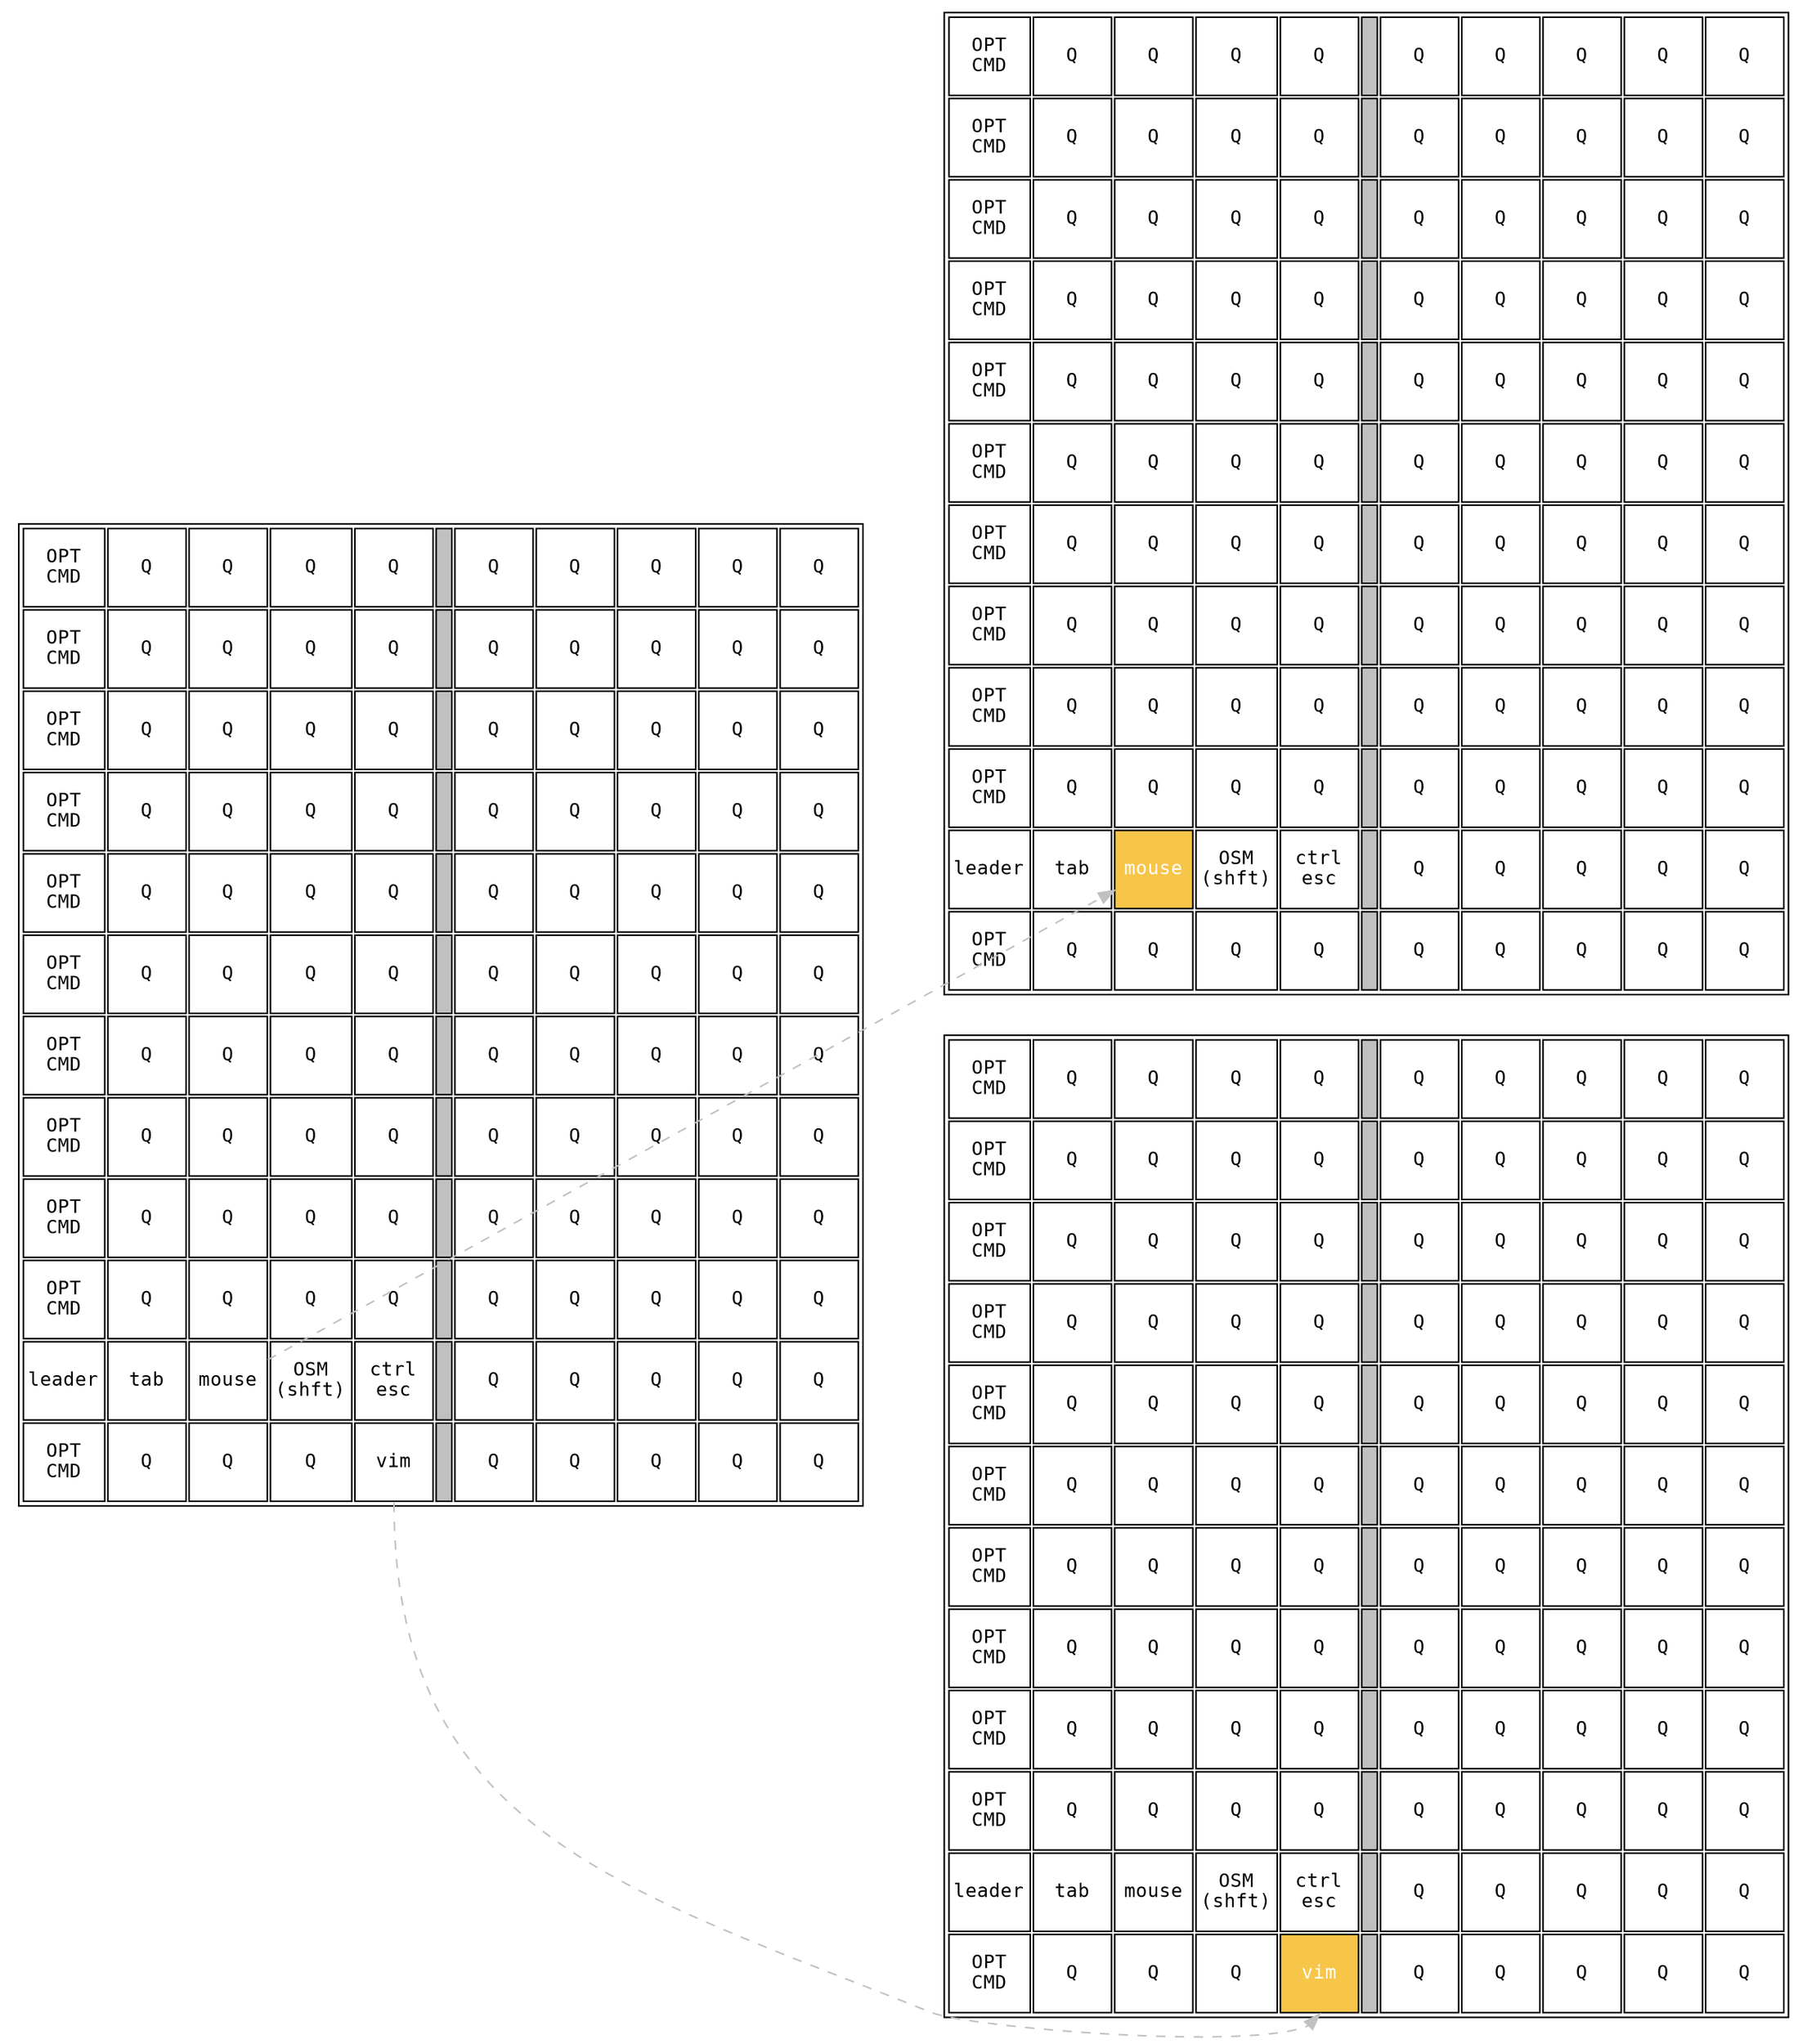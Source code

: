 digraph G {
  rankdir=LR
  node [shape=plaintext]

/* BASE LAYER */
  base [
     label=<
<table>
/* Row 12 */
  <tr>
    <td width="50" height="50"><font face="courier" point-size="12">OPT<BR/>CMD</font></td>
    <td width="50" height="50"><font face="courier" point-size="12">Q</font></td>
    <td width="50" height="50"><font face="courier" point-size="12">Q</font></td>
    <td width="50" height="50"><font face="courier" point-size="12">Q</font></td>
    <td width="50" height="50"><font face="courier" point-size="12">Q</font></td>
    <td bgcolor="grey" width="10" height="50"></td>
    <td width="50" height="50"><font face="courier" point-size="12">Q</font></td>
    <td width="50" height="50"><font face="courier" point-size="12">Q</font></td>
    <td width="50" height="50"><font face="courier" point-size="12">Q</font></td>
    <td width="50" height="50"><font face="courier" point-size="12">Q</font></td>
    <td width="50" height="50"><font face="courier" point-size="12">Q</font></td>
  </tr>
/* Row 11 */
  <tr>
    <td width="50" height="50"><font face="courier" point-size="12">OPT<BR/>CMD</font></td>
    <td width="50" height="50"><font face="courier" point-size="12">Q</font></td>
    <td width="50" height="50"><font face="courier" point-size="12">Q</font></td>
    <td width="50" height="50"><font face="courier" point-size="12">Q</font></td>
    <td width="50" height="50"><font face="courier" point-size="12">Q</font></td>
    <td bgcolor="grey" width="10" height="50"></td>
    <td width="50" height="50"><font face="courier" point-size="12">Q</font></td>
    <td width="50" height="50"><font face="courier" point-size="12">Q</font></td>
    <td width="50" height="50"><font face="courier" point-size="12">Q</font></td>
    <td width="50" height="50"><font face="courier" point-size="12">Q</font></td>
    <td width="50" height="50"><font face="courier" point-size="12">Q</font></td>
  </tr>
/* Row 10 */
  <tr>
    <td width="50" height="50"><font face="courier" point-size="12">OPT<BR/>CMD</font></td>
    <td width="50" height="50"><font face="courier" point-size="12">Q</font></td>
    <td width="50" height="50"><font face="courier" point-size="12">Q</font></td>
    <td width="50" height="50"><font face="courier" point-size="12">Q</font></td>
    <td width="50" height="50"><font face="courier" point-size="12">Q</font></td>
    <td bgcolor="grey" width="10" height="50"></td>
    <td width="50" height="50"><font face="courier" point-size="12">Q</font></td>
    <td width="50" height="50"><font face="courier" point-size="12">Q</font></td>
    <td width="50" height="50"><font face="courier" point-size="12">Q</font></td>
    <td width="50" height="50"><font face="courier" point-size="12">Q</font></td>
    <td width="50" height="50"><font face="courier" point-size="12">Q</font></td>
  </tr>
/* Row 9 */
  <tr>
    <td width="50" height="50"><font face="courier" point-size="12">OPT<BR/>CMD</font></td>
    <td width="50" height="50"><font face="courier" point-size="12">Q</font></td>
    <td width="50" height="50"><font face="courier" point-size="12">Q</font></td>
    <td width="50" height="50"><font face="courier" point-size="12">Q</font></td>
    <td width="50" height="50"><font face="courier" point-size="12">Q</font></td>
    <td bgcolor="grey" width="10" height="50"></td>
    <td width="50" height="50"><font face="courier" point-size="12">Q</font></td>
    <td width="50" height="50"><font face="courier" point-size="12">Q</font></td>
    <td width="50" height="50"><font face="courier" point-size="12">Q</font></td>
    <td width="50" height="50"><font face="courier" point-size="12">Q</font></td>
    <td width="50" height="50"><font face="courier" point-size="12">Q</font></td>
  </tr>
/* Row 8 */
  <tr>
    <td width="50" height="50"><font face="courier" point-size="12">OPT<BR/>CMD</font></td>
    <td width="50" height="50"><font face="courier" point-size="12">Q</font></td>
    <td width="50" height="50"><font face="courier" point-size="12">Q</font></td>
    <td width="50" height="50"><font face="courier" point-size="12">Q</font></td>
    <td width="50" height="50"><font face="courier" point-size="12">Q</font></td>
    <td bgcolor="grey" width="10" height="50"></td>
    <td width="50" height="50"><font face="courier" point-size="12">Q</font></td>
    <td width="50" height="50"><font face="courier" point-size="12">Q</font></td>
    <td width="50" height="50"><font face="courier" point-size="12">Q</font></td>
    <td width="50" height="50"><font face="courier" point-size="12">Q</font></td>
    <td width="50" height="50"><font face="courier" point-size="12">Q</font></td>
  </tr>
/* Row 7 */
  <tr>
    <td width="50" height="50"><font face="courier" point-size="12">OPT<BR/>CMD</font></td>
    <td width="50" height="50"><font face="courier" point-size="12">Q</font></td>
    <td width="50" height="50"><font face="courier" point-size="12">Q</font></td>
    <td width="50" height="50"><font face="courier" point-size="12">Q</font></td>
    <td width="50" height="50"><font face="courier" point-size="12">Q</font></td>
    <td bgcolor="grey" width="10" height="50"></td>
    <td width="50" height="50"><font face="courier" point-size="12">Q</font></td>
    <td width="50" height="50"><font face="courier" point-size="12">Q</font></td>
    <td width="50" height="50"><font face="courier" point-size="12">Q</font></td>
    <td width="50" height="50"><font face="courier" point-size="12">Q</font></td>
    <td width="50" height="50"><font face="courier" point-size="12">Q</font></td>
  </tr>
/* Row 6 */
  <tr>
    <td width="50" height="50"><font face="courier" point-size="12">OPT<BR/>CMD</font></td>
    <td width="50" height="50"><font face="courier" point-size="12">Q</font></td>
    <td width="50" height="50"><font face="courier" point-size="12">Q</font></td>
    <td width="50" height="50"><font face="courier" point-size="12">Q</font></td>
    <td width="50" height="50"><font face="courier" point-size="12">Q</font></td>
    <td bgcolor="grey" width="10" height="50"></td>
    <td width="50" height="50"><font face="courier" point-size="12">Q</font></td>
    <td width="50" height="50"><font face="courier" point-size="12">Q</font></td>
    <td width="50" height="50"><font face="courier" point-size="12">Q</font></td>
    <td width="50" height="50"><font face="courier" point-size="12">Q</font></td>
    <td width="50" height="50"><font face="courier" point-size="12">Q</font></td>
  </tr>
/* Row 5 */
  <tr>
    <td width="50" height="50"><font face="courier" point-size="12">OPT<BR/>CMD</font></td>
    <td width="50" height="50"><font face="courier" point-size="12">Q</font></td>
    <td width="50" height="50"><font face="courier" point-size="12">Q</font></td>
    <td width="50" height="50"><font face="courier" point-size="12">Q</font></td>
    <td width="50" height="50"><font face="courier" point-size="12">Q</font></td>
    <td bgcolor="grey" width="10" height="50"></td>
    <td width="50" height="50"><font face="courier" point-size="12">Q</font></td>
    <td width="50" height="50"><font face="courier" point-size="12">Q</font></td>
    <td width="50" height="50"><font face="courier" point-size="12">Q</font></td>
    <td width="50" height="50"><font face="courier" point-size="12">Q</font></td>
    <td width="50" height="50"><font face="courier" point-size="12">Q</font></td>
  </tr>
/* Row 4 "Home Row" */
  <tr>
    <td width="50" height="50"><font face="courier" point-size="12">OPT<BR/>CMD</font></td>
    <td width="50" height="50"><font face="courier" point-size="12">Q</font></td>
    <td width="50" height="50"><font face="courier" point-size="12">Q</font></td>
    <td width="50" height="50"><font face="courier" point-size="12">Q</font></td>
    <td width="50" height="50"><font face="courier" point-size="12">Q</font></td>
    <td bgcolor="grey" width="10" height="50"></td>
    <td width="50" height="50"><font face="courier" point-size="12">Q</font></td>
    <td width="50" height="50"><font face="courier" point-size="12">Q</font></td>
    <td width="50" height="50"><font face="courier" point-size="12">Q</font></td>
    <td width="50" height="50"><font face="courier" point-size="12">Q</font></td>
    <td width="50" height="50"><font face="courier" point-size="12">Q</font></td>
  </tr>
/* Row 3 */
  <tr>
    <td width="50" height="50"><font face="courier" point-size="12">OPT<BR/>CMD</font></td>
    <td width="50" height="50"><font face="courier" point-size="12">Q</font></td>
    <td width="50" height="50"><font face="courier" point-size="12">Q</font></td>
    <td width="50" height="50"><font face="courier" point-size="12">Q</font></td>
    <td width="50" height="50"><font face="courier" point-size="12">Q</font></td>
    <td bgcolor="grey" width="10" height="50"></td>
    <td width="50" height="50"><font face="courier" point-size="12">Q</font></td>
    <td width="50" height="50"><font face="courier" point-size="12">Q</font></td>
    <td width="50" height="50"><font face="courier" point-size="12">Q</font></td>
    <td width="50" height="50"><font face="courier" point-size="12">Q</font></td>
    <td width="50" height="50"><font face="courier" point-size="12">Q</font></td>
  </tr>
/* Row 2 "Upper Thumb Row" */
  <tr>
    <td width="50" height="50"><font face="courier" point-size="12">leader</font></td>
    <td width="50" height="50"><font face="courier" point-size="12">tab</font></td>
    <td port="mouseKey" width="50" height="50"><font face="courier" point-size="12">mouse</font></td>
    <td width="50" height="50"><font face="courier" point-size="12">OSM<br/>(shft)</font></td>
    <td width="50" height="50"><font face="courier" point-size="12">ctrl<br/>esc</font></td>
    <td bgcolor="grey" width="10" height="50"></td>
    <td width="50" height="50"><font face="courier" point-size="12">Q</font></td>
    <td width="50" height="50"><font face="courier" point-size="12">Q</font></td>
    <td width="50" height="50"><font face="courier" point-size="12">Q</font></td>
    <td width="50" height="50"><font face="courier" point-size="12">Q</font></td>
    <td width="50" height="50"><font face="courier" point-size="12">Q</font></td>
  </tr>
/* Row 1 "Lower Thumb Row" */
  <tr>
    <td width="50" height="50"><font face="courier" point-size="12">OPT<BR/>CMD</font></td>
    <td width="50" height="50"><font face="courier" point-size="12">Q</font></td>
    <td width="50" height="50"><font face="courier" point-size="12">Q</font></td>
    <td width="50" height="50"><font face="courier" point-size="12">Q</font></td>
    <td port="vimKey" width="50" height="50"><font face="courier" point-size="12">vim</font></td>
    <td bgcolor="grey" width="10" height="50"></td>
    <td width="50" height="50"><font face="courier" point-size="12">Q</font></td>
    <td width="50" height="50"><font face="courier" point-size="12">Q</font></td>
    <td width="50" height="50"><font face="courier" point-size="12">Q</font></td>
    <td width="50" height="50"><font face="courier" point-size="12">Q</font></td>
    <td width="50" height="50"><font face="courier" point-size="12">Q</font></td>
  </tr>
</table>>
  ]

/* MOUSE LAYER */
  mouse [
     label=<
<table>
/* Row 12 */
  <tr>
    <td width="50" height="50"><font face="courier" point-size="12">OPT<BR/>CMD</font></td>
    <td width="50" height="50"><font face="courier" point-size="12">Q</font></td>
    <td width="50" height="50"><font face="courier" point-size="12">Q</font></td>
    <td width="50" height="50"><font face="courier" point-size="12">Q</font></td>
    <td width="50" height="50"><font face="courier" point-size="12">Q</font></td>
    <td bgcolor="grey" width="10" height="50"></td>
    <td width="50" height="50"><font face="courier" point-size="12">Q</font></td>
    <td width="50" height="50"><font face="courier" point-size="12">Q</font></td>
    <td width="50" height="50"><font face="courier" point-size="12">Q</font></td>
    <td width="50" height="50"><font face="courier" point-size="12">Q</font></td>
    <td width="50" height="50"><font face="courier" point-size="12">Q</font></td>
  </tr>
/* Row 11 */
  <tr>
    <td width="50" height="50"><font face="courier" point-size="12">OPT<BR/>CMD</font></td>
    <td width="50" height="50"><font face="courier" point-size="12">Q</font></td>
    <td width="50" height="50"><font face="courier" point-size="12">Q</font></td>
    <td width="50" height="50"><font face="courier" point-size="12">Q</font></td>
    <td width="50" height="50"><font face="courier" point-size="12">Q</font></td>
    <td bgcolor="grey" width="10" height="50"></td>
    <td width="50" height="50"><font face="courier" point-size="12">Q</font></td>
    <td width="50" height="50"><font face="courier" point-size="12">Q</font></td>
    <td width="50" height="50"><font face="courier" point-size="12">Q</font></td>
    <td width="50" height="50"><font face="courier" point-size="12">Q</font></td>
    <td width="50" height="50"><font face="courier" point-size="12">Q</font></td>
  </tr>
/* Row 10 */
  <tr>
    <td width="50" height="50"><font face="courier" point-size="12">OPT<BR/>CMD</font></td>
    <td width="50" height="50"><font face="courier" point-size="12">Q</font></td>
    <td width="50" height="50"><font face="courier" point-size="12">Q</font></td>
    <td width="50" height="50"><font face="courier" point-size="12">Q</font></td>
    <td width="50" height="50"><font face="courier" point-size="12">Q</font></td>
    <td bgcolor="grey" width="10" height="50"></td>
    <td width="50" height="50"><font face="courier" point-size="12">Q</font></td>
    <td width="50" height="50"><font face="courier" point-size="12">Q</font></td>
    <td width="50" height="50"><font face="courier" point-size="12">Q</font></td>
    <td width="50" height="50"><font face="courier" point-size="12">Q</font></td>
    <td width="50" height="50"><font face="courier" point-size="12">Q</font></td>
  </tr>
/* Row 9 */
  <tr>
    <td width="50" height="50"><font face="courier" point-size="12">OPT<BR/>CMD</font></td>
    <td width="50" height="50"><font face="courier" point-size="12">Q</font></td>
    <td width="50" height="50"><font face="courier" point-size="12">Q</font></td>
    <td width="50" height="50"><font face="courier" point-size="12">Q</font></td>
    <td width="50" height="50"><font face="courier" point-size="12">Q</font></td>
    <td bgcolor="grey" width="10" height="50"></td>
    <td width="50" height="50"><font face="courier" point-size="12">Q</font></td>
    <td width="50" height="50"><font face="courier" point-size="12">Q</font></td>
    <td width="50" height="50"><font face="courier" point-size="12">Q</font></td>
    <td width="50" height="50"><font face="courier" point-size="12">Q</font></td>
    <td width="50" height="50"><font face="courier" point-size="12">Q</font></td>
  </tr>
/* Row 8 */
  <tr>
    <td width="50" height="50"><font face="courier" point-size="12">OPT<BR/>CMD</font></td>
    <td width="50" height="50"><font face="courier" point-size="12">Q</font></td>
    <td width="50" height="50"><font face="courier" point-size="12">Q</font></td>
    <td width="50" height="50"><font face="courier" point-size="12">Q</font></td>
    <td width="50" height="50"><font face="courier" point-size="12">Q</font></td>
    <td bgcolor="grey" width="10" height="50"></td>
    <td width="50" height="50"><font face="courier" point-size="12">Q</font></td>
    <td width="50" height="50"><font face="courier" point-size="12">Q</font></td>
    <td width="50" height="50"><font face="courier" point-size="12">Q</font></td>
    <td width="50" height="50"><font face="courier" point-size="12">Q</font></td>
    <td width="50" height="50"><font face="courier" point-size="12">Q</font></td>
  </tr>
/* Row 7 */
  <tr>
    <td width="50" height="50"><font face="courier" point-size="12">OPT<BR/>CMD</font></td>
    <td width="50" height="50"><font face="courier" point-size="12">Q</font></td>
    <td width="50" height="50"><font face="courier" point-size="12">Q</font></td>
    <td width="50" height="50"><font face="courier" point-size="12">Q</font></td>
    <td width="50" height="50"><font face="courier" point-size="12">Q</font></td>
    <td bgcolor="grey" width="10" height="50"></td>
    <td width="50" height="50"><font face="courier" point-size="12">Q</font></td>
    <td width="50" height="50"><font face="courier" point-size="12">Q</font></td>
    <td width="50" height="50"><font face="courier" point-size="12">Q</font></td>
    <td width="50" height="50"><font face="courier" point-size="12">Q</font></td>
    <td width="50" height="50"><font face="courier" point-size="12">Q</font></td>
  </tr>
/* Row 6 */
  <tr>
    <td width="50" height="50"><font face="courier" point-size="12">OPT<BR/>CMD</font></td>
    <td width="50" height="50"><font face="courier" point-size="12">Q</font></td>
    <td width="50" height="50"><font face="courier" point-size="12">Q</font></td>
    <td width="50" height="50"><font face="courier" point-size="12">Q</font></td>
    <td width="50" height="50"><font face="courier" point-size="12">Q</font></td>
    <td bgcolor="grey" width="10" height="50"></td>
    <td width="50" height="50"><font face="courier" point-size="12">Q</font></td>
    <td width="50" height="50"><font face="courier" point-size="12">Q</font></td>
    <td width="50" height="50"><font face="courier" point-size="12">Q</font></td>
    <td width="50" height="50"><font face="courier" point-size="12">Q</font></td>
    <td width="50" height="50"><font face="courier" point-size="12">Q</font></td>
  </tr>
/* Row 5 */
  <tr>
    <td width="50" height="50"><font face="courier" point-size="12">OPT<BR/>CMD</font></td>
    <td width="50" height="50"><font face="courier" point-size="12">Q</font></td>
    <td width="50" height="50"><font face="courier" point-size="12">Q</font></td>
    <td width="50" height="50"><font face="courier" point-size="12">Q</font></td>
    <td width="50" height="50"><font face="courier" point-size="12">Q</font></td>
    <td bgcolor="grey" width="10" height="50"></td>
    <td width="50" height="50"><font face="courier" point-size="12">Q</font></td>
    <td width="50" height="50"><font face="courier" point-size="12">Q</font></td>
    <td width="50" height="50"><font face="courier" point-size="12">Q</font></td>
    <td width="50" height="50"><font face="courier" point-size="12">Q</font></td>
    <td width="50" height="50"><font face="courier" point-size="12">Q</font></td>
  </tr>
/* Row 4 "Home Row" */
  <tr>
    <td width="50" height="50"><font face="courier" point-size="12">OPT<BR/>CMD</font></td>
    <td width="50" height="50"><font face="courier" point-size="12">Q</font></td>
    <td width="50" height="50"><font face="courier" point-size="12">Q</font></td>
    <td width="50" height="50"><font face="courier" point-size="12">Q</font></td>
    <td width="50" height="50"><font face="courier" point-size="12">Q</font></td>
    <td bgcolor="grey" width="10" height="50"></td>
    <td width="50" height="50"><font face="courier" point-size="12">Q</font></td>
    <td width="50" height="50"><font face="courier" point-size="12">Q</font></td>
    <td width="50" height="50"><font face="courier" point-size="12">Q</font></td>
    <td width="50" height="50"><font face="courier" point-size="12">Q</font></td>
    <td width="50" height="50"><font face="courier" point-size="12">Q</font></td>
  </tr>
/* Row 3 */
  <tr>
    <td width="50" height="50"><font face="courier" point-size="12">OPT<BR/>CMD</font></td>
    <td width="50" height="50"><font face="courier" point-size="12">Q</font></td>
    <td width="50" height="50"><font face="courier" point-size="12">Q</font></td>
    <td width="50" height="50"><font face="courier" point-size="12">Q</font></td>
    <td width="50" height="50"><font face="courier" point-size="12">Q</font></td>
    <td bgcolor="grey" width="10" height="50"></td>
    <td width="50" height="50"><font face="courier" point-size="12">Q</font></td>
    <td width="50" height="50"><font face="courier" point-size="12">Q</font></td>
    <td width="50" height="50"><font face="courier" point-size="12">Q</font></td>
    <td width="50" height="50"><font face="courier" point-size="12">Q</font></td>
    <td width="50" height="50"><font face="courier" point-size="12">Q</font></td>
  </tr>
/* Row 2 "Upper Thumb Row" */
  <tr>
    <td width="50" height="50"><font face="courier" point-size="12">leader</font></td>
    <td width="50" height="50"><font face="courier" point-size="12">tab</font></td>
    <td port="mouseLayer" bgcolor="#F7C548" width="50" height="50"><font color="white" face="courier" point-size="12">mouse</font></td>
    <td width="50" height="50"><font face="courier" point-size="12">OSM<br/>(shft)</font></td>
    <td width="50" height="50"><font face="courier" point-size="12">ctrl<br/>esc</font></td>
    <td bgcolor="grey" width="10" height="50"></td>
    <td width="50" height="50"><font face="courier" point-size="12">Q</font></td>
    <td width="50" height="50"><font face="courier" point-size="12">Q</font></td>
    <td width="50" height="50"><font face="courier" point-size="12">Q</font></td>
    <td width="50" height="50"><font face="courier" point-size="12">Q</font></td>
    <td width="50" height="50"><font face="courier" point-size="12">Q</font></td>
  </tr>
/* Row 1 "Lower Thumb Row" */
  <tr>
    <td width="50" height="50"><font face="courier" point-size="12">OPT<BR/>CMD</font></td>
    <td width="50" height="50"><font face="courier" point-size="12">Q</font></td>
    <td width="50" height="50"><font face="courier" point-size="12">Q</font></td>
    <td width="50" height="50"><font face="courier" point-size="12">Q</font></td>
    <td width="50" height="50"><font face="courier" point-size="12">Q</font></td>
    <td bgcolor="grey" width="10" height="50"></td>
    <td width="50" height="50"><font face="courier" point-size="12">Q</font></td>
    <td width="50" height="50"><font face="courier" point-size="12">Q</font></td>
    <td width="50" height="50"><font face="courier" point-size="12">Q</font></td>
    <td width="50" height="50"><font face="courier" point-size="12">Q</font></td>
    <td width="50" height="50"><font face="courier" point-size="12">Q</font></td>
  </tr>
</table>>
  ]

/* VIM LAYER */
  vim [
     label=<
<table>
/* Row 12 */
  <tr>
    <td width="50" height="50"><font face="courier" point-size="12">OPT<BR/>CMD</font></td>
    <td width="50" height="50"><font face="courier" point-size="12">Q</font></td>
    <td width="50" height="50"><font face="courier" point-size="12">Q</font></td>
    <td width="50" height="50"><font face="courier" point-size="12">Q</font></td>
    <td width="50" height="50"><font face="courier" point-size="12">Q</font></td>
    <td bgcolor="grey" width="10" height="50"></td>
    <td width="50" height="50"><font face="courier" point-size="12">Q</font></td>
    <td width="50" height="50"><font face="courier" point-size="12">Q</font></td>
    <td width="50" height="50"><font face="courier" point-size="12">Q</font></td>
    <td width="50" height="50"><font face="courier" point-size="12">Q</font></td>
    <td width="50" height="50"><font face="courier" point-size="12">Q</font></td>
  </tr>
/* Row 11 */
  <tr>
    <td width="50" height="50"><font face="courier" point-size="12">OPT<BR/>CMD</font></td>
    <td width="50" height="50"><font face="courier" point-size="12">Q</font></td>
    <td width="50" height="50"><font face="courier" point-size="12">Q</font></td>
    <td width="50" height="50"><font face="courier" point-size="12">Q</font></td>
    <td width="50" height="50"><font face="courier" point-size="12">Q</font></td>
    <td bgcolor="grey" width="10" height="50"></td>
    <td width="50" height="50"><font face="courier" point-size="12">Q</font></td>
    <td width="50" height="50"><font face="courier" point-size="12">Q</font></td>
    <td width="50" height="50"><font face="courier" point-size="12">Q</font></td>
    <td width="50" height="50"><font face="courier" point-size="12">Q</font></td>
    <td width="50" height="50"><font face="courier" point-size="12">Q</font></td>
  </tr>
/* Row 10 */
  <tr>
    <td width="50" height="50"><font face="courier" point-size="12">OPT<BR/>CMD</font></td>
    <td width="50" height="50"><font face="courier" point-size="12">Q</font></td>
    <td width="50" height="50"><font face="courier" point-size="12">Q</font></td>
    <td width="50" height="50"><font face="courier" point-size="12">Q</font></td>
    <td width="50" height="50"><font face="courier" point-size="12">Q</font></td>
    <td bgcolor="grey" width="10" height="50"></td>
    <td width="50" height="50"><font face="courier" point-size="12">Q</font></td>
    <td width="50" height="50"><font face="courier" point-size="12">Q</font></td>
    <td width="50" height="50"><font face="courier" point-size="12">Q</font></td>
    <td width="50" height="50"><font face="courier" point-size="12">Q</font></td>
    <td width="50" height="50"><font face="courier" point-size="12">Q</font></td>
  </tr>
/* Row 9 */
  <tr>
    <td width="50" height="50"><font face="courier" point-size="12">OPT<BR/>CMD</font></td>
    <td width="50" height="50"><font face="courier" point-size="12">Q</font></td>
    <td width="50" height="50"><font face="courier" point-size="12">Q</font></td>
    <td width="50" height="50"><font face="courier" point-size="12">Q</font></td>
    <td width="50" height="50"><font face="courier" point-size="12">Q</font></td>
    <td bgcolor="grey" width="10" height="50"></td>
    <td width="50" height="50"><font face="courier" point-size="12">Q</font></td>
    <td width="50" height="50"><font face="courier" point-size="12">Q</font></td>
    <td width="50" height="50"><font face="courier" point-size="12">Q</font></td>
    <td width="50" height="50"><font face="courier" point-size="12">Q</font></td>
    <td width="50" height="50"><font face="courier" point-size="12">Q</font></td>
  </tr>
/* Row 8 */
  <tr>
    <td width="50" height="50"><font face="courier" point-size="12">OPT<BR/>CMD</font></td>
    <td width="50" height="50"><font face="courier" point-size="12">Q</font></td>
    <td width="50" height="50"><font face="courier" point-size="12">Q</font></td>
    <td width="50" height="50"><font face="courier" point-size="12">Q</font></td>
    <td width="50" height="50"><font face="courier" point-size="12">Q</font></td>
    <td bgcolor="grey" width="10" height="50"></td>
    <td width="50" height="50"><font face="courier" point-size="12">Q</font></td>
    <td width="50" height="50"><font face="courier" point-size="12">Q</font></td>
    <td width="50" height="50"><font face="courier" point-size="12">Q</font></td>
    <td width="50" height="50"><font face="courier" point-size="12">Q</font></td>
    <td width="50" height="50"><font face="courier" point-size="12">Q</font></td>
  </tr>
/* Row 7 */
  <tr>
    <td width="50" height="50"><font face="courier" point-size="12">OPT<BR/>CMD</font></td>
    <td width="50" height="50"><font face="courier" point-size="12">Q</font></td>
    <td width="50" height="50"><font face="courier" point-size="12">Q</font></td>
    <td width="50" height="50"><font face="courier" point-size="12">Q</font></td>
    <td width="50" height="50"><font face="courier" point-size="12">Q</font></td>
    <td bgcolor="grey" width="10" height="50"></td>
    <td width="50" height="50"><font face="courier" point-size="12">Q</font></td>
    <td width="50" height="50"><font face="courier" point-size="12">Q</font></td>
    <td width="50" height="50"><font face="courier" point-size="12">Q</font></td>
    <td width="50" height="50"><font face="courier" point-size="12">Q</font></td>
    <td width="50" height="50"><font face="courier" point-size="12">Q</font></td>
  </tr>
/* Row 6 */
  <tr>
    <td width="50" height="50"><font face="courier" point-size="12">OPT<BR/>CMD</font></td>
    <td width="50" height="50"><font face="courier" point-size="12">Q</font></td>
    <td width="50" height="50"><font face="courier" point-size="12">Q</font></td>
    <td width="50" height="50"><font face="courier" point-size="12">Q</font></td>
    <td width="50" height="50"><font face="courier" point-size="12">Q</font></td>
    <td bgcolor="grey" width="10" height="50"></td>
    <td width="50" height="50"><font face="courier" point-size="12">Q</font></td>
    <td width="50" height="50"><font face="courier" point-size="12">Q</font></td>
    <td width="50" height="50"><font face="courier" point-size="12">Q</font></td>
    <td width="50" height="50"><font face="courier" point-size="12">Q</font></td>
    <td width="50" height="50"><font face="courier" point-size="12">Q</font></td>
  </tr>
/* Row 5 */
  <tr>
    <td width="50" height="50"><font face="courier" point-size="12">OPT<BR/>CMD</font></td>
    <td width="50" height="50"><font face="courier" point-size="12">Q</font></td>
    <td width="50" height="50"><font face="courier" point-size="12">Q</font></td>
    <td width="50" height="50"><font face="courier" point-size="12">Q</font></td>
    <td width="50" height="50"><font face="courier" point-size="12">Q</font></td>
    <td bgcolor="grey" width="10" height="50"></td>
    <td width="50" height="50"><font face="courier" point-size="12">Q</font></td>
    <td width="50" height="50"><font face="courier" point-size="12">Q</font></td>
    <td width="50" height="50"><font face="courier" point-size="12">Q</font></td>
    <td width="50" height="50"><font face="courier" point-size="12">Q</font></td>
    <td width="50" height="50"><font face="courier" point-size="12">Q</font></td>
  </tr>
/* Row 4 "Home Row" */
  <tr>
    <td width="50" height="50"><font face="courier" point-size="12">OPT<BR/>CMD</font></td>
    <td width="50" height="50"><font face="courier" point-size="12">Q</font></td>
    <td width="50" height="50"><font face="courier" point-size="12">Q</font></td>
    <td width="50" height="50"><font face="courier" point-size="12">Q</font></td>
    <td width="50" height="50"><font face="courier" point-size="12">Q</font></td>
    <td bgcolor="grey" width="10" height="50"></td>
    <td width="50" height="50"><font face="courier" point-size="12">Q</font></td>
    <td width="50" height="50"><font face="courier" point-size="12">Q</font></td>
    <td width="50" height="50"><font face="courier" point-size="12">Q</font></td>
    <td width="50" height="50"><font face="courier" point-size="12">Q</font></td>
    <td width="50" height="50"><font face="courier" point-size="12">Q</font></td>
  </tr>
/* Row 3 */
  <tr>
    <td width="50" height="50"><font face="courier" point-size="12">OPT<BR/>CMD</font></td>
    <td width="50" height="50"><font face="courier" point-size="12">Q</font></td>
    <td width="50" height="50"><font face="courier" point-size="12">Q</font></td>
    <td width="50" height="50"><font face="courier" point-size="12">Q</font></td>
    <td width="50" height="50"><font face="courier" point-size="12">Q</font></td>
    <td bgcolor="grey" width="10" height="50"></td>
    <td width="50" height="50"><font face="courier" point-size="12">Q</font></td>
    <td width="50" height="50"><font face="courier" point-size="12">Q</font></td>
    <td width="50" height="50"><font face="courier" point-size="12">Q</font></td>
    <td width="50" height="50"><font face="courier" point-size="12">Q</font></td>
    <td width="50" height="50"><font face="courier" point-size="12">Q</font></td>
  </tr>
/* Row 2 "Upper Thumb Row" */
  <tr>
    <td width="50" height="50"><font face="courier" point-size="12">leader</font></td>
    <td width="50" height="50"><font face="courier" point-size="12">tab</font></td>
    <td width="50" height="50"><font face="courier" point-size="12">mouse</font></td>
    <td width="50" height="50"><font face="courier" point-size="12">OSM<br/>(shft)</font></td>
    <td width="50" height="50"><font face="courier" point-size="12">ctrl<br/>esc</font></td>
    <td bgcolor="grey" width="10" height="50"></td>
    <td width="50" height="50"><font face="courier" point-size="12">Q</font></td>
    <td width="50" height="50"><font face="courier" point-size="12">Q</font></td>
    <td width="50" height="50"><font face="courier" point-size="12">Q</font></td>
    <td width="50" height="50"><font face="courier" point-size="12">Q</font></td>
    <td width="50" height="50"><font face="courier" point-size="12">Q</font></td>
  </tr>
/* Row 1 "Lower Thumb Row" */
  <tr>
    <td width="50" height="50"><font face="courier" point-size="12">OPT<BR/>CMD</font></td>
    <td width="50" height="50"><font face="courier" point-size="12">Q</font></td>
    <td width="50" height="50"><font face="courier" point-size="12">Q</font></td>
    <td width="50" height="50"><font face="courier" point-size="12">Q</font></td>
    <td port="vimLayer" bgcolor="#F7C548" width="50" height="50"><font color="white" face="courier" point-size="12">vim</font></td>
    <td bgcolor="grey" width="10" height="50"></td>
    <td width="50" height="50"><font face="courier" point-size="12">Q</font></td>
    <td width="50" height="50"><font face="courier" point-size="12">Q</font></td>
    <td width="50" height="50"><font face="courier" point-size="12">Q</font></td>
    <td width="50" height="50"><font face="courier" point-size="12">Q</font></td>
    <td width="50" height="50"><font face="courier" point-size="12">Q</font></td>
  </tr>
</table>>
  ]

base:mouseKey -> mouse:mouseLayer [color=grey style=dashed]
base:vimKey -> vim:vimLayer [color=grey style=dashed]
}
